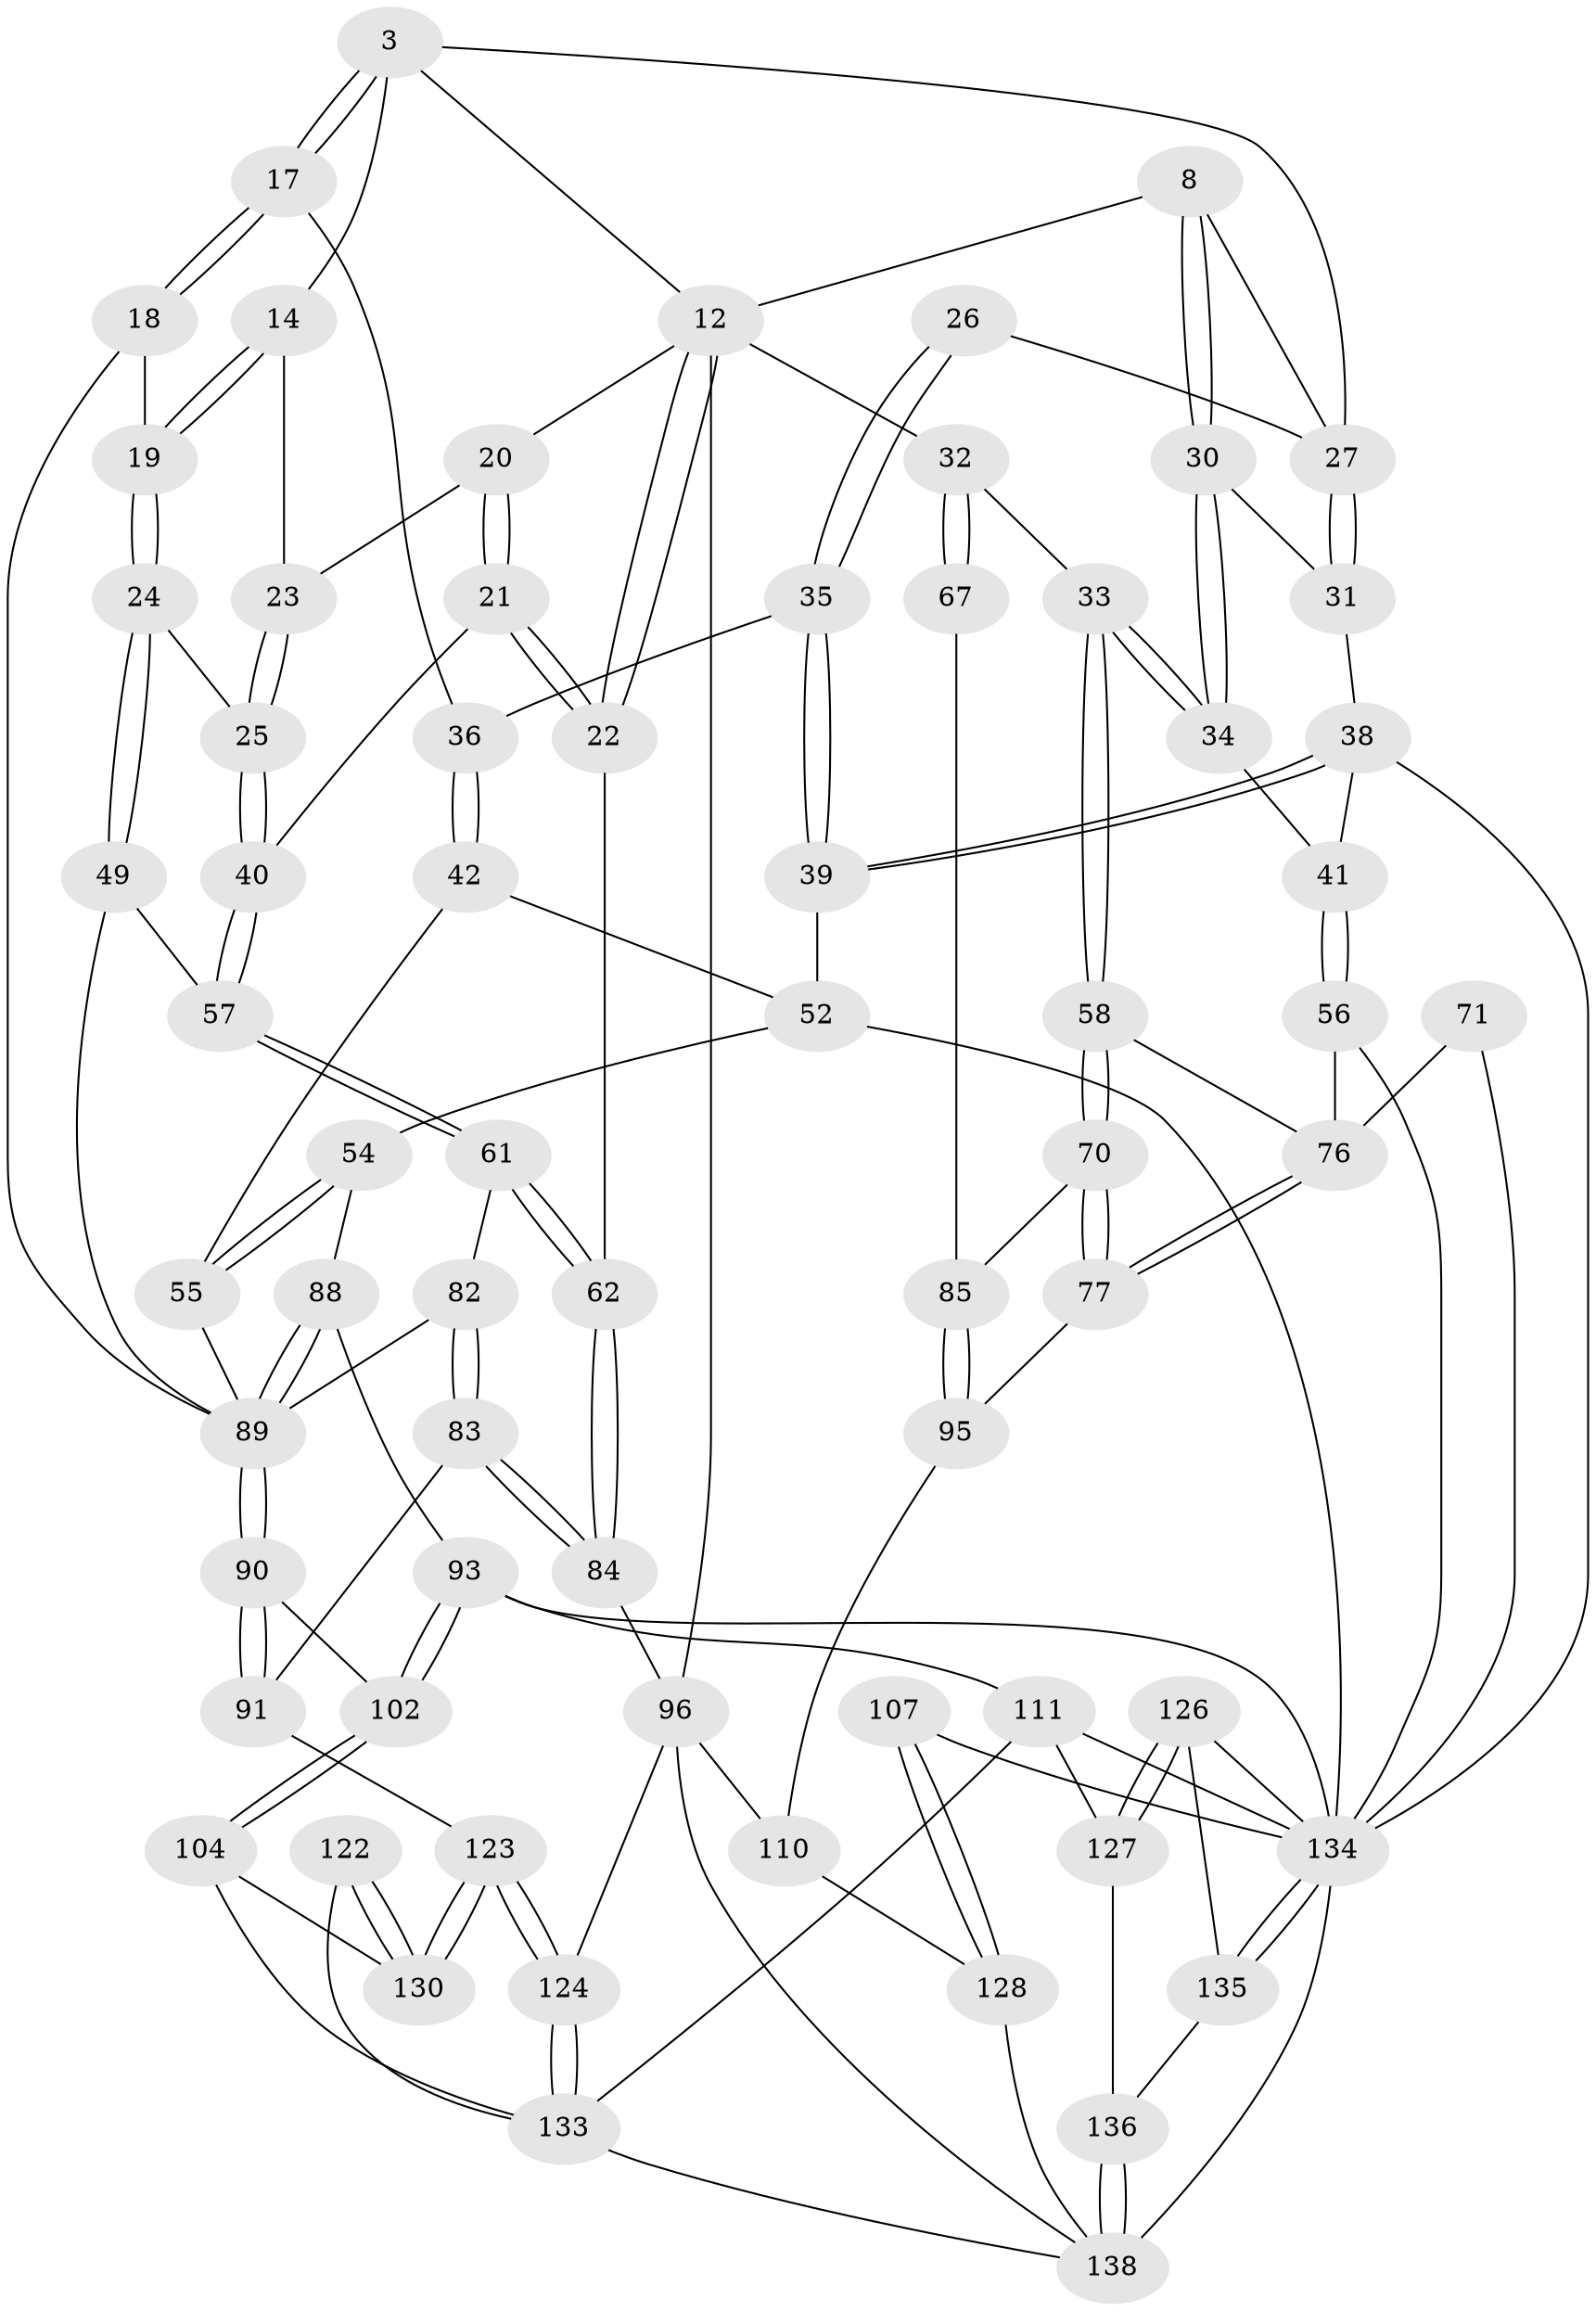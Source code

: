 // original degree distribution, {4: 0.18840579710144928, 5: 0.6014492753623188, 3: 0.021739130434782608, 6: 0.18840579710144928}
// Generated by graph-tools (version 1.1) at 2025/01/03/09/25 05:01:44]
// undirected, 69 vertices, 159 edges
graph export_dot {
graph [start="1"]
  node [color=gray90,style=filled];
  3 [pos="+0.38074775630361674+0",super="+2"];
  8 [pos="+0.7837864315248483+0.0942774842228813"];
  12 [pos="+0+0",super="+11+7"];
  14 [pos="+0.18443209205554648+0.09537679290746133",super="+10"];
  17 [pos="+0.2959107466312201+0.1634452022355015"];
  18 [pos="+0.2622943138465129+0.18588906201957262"];
  19 [pos="+0.2555725629307773+0.1876053971512697"];
  20 [pos="+0.012224901749123603+0.13898248326209975",super="+16"];
  21 [pos="+0+0.19275983506977293"];
  22 [pos="+0+0.19722794988515663"];
  23 [pos="+0.11591576939070622+0.1815455207909809",super="+15"];
  24 [pos="+0.204952311872925+0.22330695592185917"];
  25 [pos="+0.15503457345550026+0.2258646202261474"];
  26 [pos="+0.5172345287925246+0.12069217446827873"];
  27 [pos="+0.61204149812969+0.1253027121338961",super="+9+4"];
  30 [pos="+0.7639673523517684+0.15564035207982435"];
  31 [pos="+0.6504152356462704+0.16956396399575493"];
  32 [pos="+0.8816948610513845+0.3041730720003924",super="+29+28"];
  33 [pos="+0.8722179160067935+0.3068575865137957"];
  34 [pos="+0.8347346747378298+0.2947472649742269"];
  35 [pos="+0.5005900699327078+0.18530702387728257"];
  36 [pos="+0.4022093940281573+0.22848984186503288"];
  38 [pos="+0.601126593680695+0.2678033889163803",super="+37"];
  39 [pos="+0.5233580097034521+0.24312474594302366"];
  40 [pos="+0.10448841918523553+0.2688004710711593"];
  41 [pos="+0.7502270623368167+0.31492179595492603"];
  42 [pos="+0.4078800304925839+0.26803132609679825"];
  49 [pos="+0.22581628573893747+0.35860314370665003"];
  52 [pos="+0.48508677086003843+0.3727805678969275",super="+46"];
  54 [pos="+0.43083085956875833+0.38987849673561825",super="+53"];
  55 [pos="+0.4122483159521186+0.38229952543499623",super="+43"];
  56 [pos="+0.6880298233432279+0.3540497686594154"];
  57 [pos="+0.07932981484460076+0.3802619625252305"];
  58 [pos="+0.853921886891238+0.3937562494857042"];
  61 [pos="+0.07100481037160636+0.3914925395261155"];
  62 [pos="+0+0.349474120071519"];
  67 [pos="+1+0.34496538819653877"];
  70 [pos="+0.8571799120787603+0.4251364915131797"];
  71 [pos="+0.6944503502714756+0.5968678473301307"];
  76 [pos="+0.7637119602948936+0.6053904327821524",super="+59+60"];
  77 [pos="+0.7995703831845011+0.6140498637451064"];
  82 [pos="+0.09201229125549776+0.5067553790334073",super="+75"];
  83 [pos="+0+0.657329739113411"];
  84 [pos="+0+0.6903442589671429"];
  85 [pos="+1+0.5778058266453293",super="+78"];
  88 [pos="+0.25206763031210305+0.5938255482293605",super="+64"];
  89 [pos="+0.24033211507066093+0.6098216778499673",super="+81+66"];
  90 [pos="+0.22031121123523492+0.6900743167352558"];
  91 [pos="+0.15096498604268907+0.716671169614993"];
  93 [pos="+0.39381282915494076+0.627395322849504",super="+92"];
  95 [pos="+1+0.6249707954026517",super="+87+80+86"];
  96 [pos="+1+1",super="+94"];
  102 [pos="+0.2331701391602593+0.6968150191977219"];
  104 [pos="+0.2927956116622069+0.7420900936745061"];
  107 [pos="+0.7794712577953098+0.8374443383878061"];
  110 [pos="+1+0.7542317937892219",super="+105+97"];
  111 [pos="+0.4377849628470088+0.86283448405567",super="+101"];
  122 [pos="+0.30246529253065185+0.9002844531415755"];
  123 [pos="+0.04093514790843235+1",super="+115"];
  124 [pos="+0+1"];
  126 [pos="+0.5785342229244876+0.8595949914187319",super="+117"];
  127 [pos="+0.48561649684844177+0.8910242223856686",super="+118"];
  128 [pos="+0.8813503982241974+0.9001924567457421",super="+120+106"];
  130 [pos="+0.15351616899370615+0.9380879270101277",super="+114+113"];
  133 [pos="+0.29549851721699844+1",super="+121+112+103"];
  134 [pos="+0.7108423595811635+1",super="+108+109"];
  135 [pos="+0.6192254623994783+0.9066585660755679",super="+125"];
  136 [pos="+0.5490682961384953+0.9395176118665747",super="+131"];
  138 [pos="+0.6289282187737436+1",super="+137+132"];
  3 -- 17;
  3 -- 17;
  3 -- 27;
  3 -- 12;
  3 -- 14;
  8 -- 30;
  8 -- 30;
  8 -- 12;
  8 -- 27;
  12 -- 22;
  12 -- 22;
  12 -- 96 [weight=2];
  12 -- 32 [weight=2];
  12 -- 20;
  14 -- 19;
  14 -- 19;
  14 -- 23;
  17 -- 18;
  17 -- 18;
  17 -- 36;
  18 -- 19;
  18 -- 89;
  19 -- 24;
  19 -- 24;
  20 -- 21;
  20 -- 21;
  20 -- 23 [weight=2];
  21 -- 22;
  21 -- 22;
  21 -- 40;
  22 -- 62;
  23 -- 25;
  23 -- 25;
  24 -- 25;
  24 -- 49;
  24 -- 49;
  25 -- 40;
  25 -- 40;
  26 -- 27 [weight=2];
  26 -- 35;
  26 -- 35;
  27 -- 31;
  27 -- 31;
  30 -- 31;
  30 -- 34;
  30 -- 34;
  31 -- 38;
  32 -- 33;
  32 -- 67 [weight=2];
  32 -- 67;
  33 -- 34;
  33 -- 34;
  33 -- 58;
  33 -- 58;
  34 -- 41;
  35 -- 36;
  35 -- 39;
  35 -- 39;
  36 -- 42;
  36 -- 42;
  38 -- 39;
  38 -- 39;
  38 -- 41;
  38 -- 134;
  39 -- 52;
  40 -- 57;
  40 -- 57;
  41 -- 56;
  41 -- 56;
  42 -- 52;
  42 -- 55;
  49 -- 57;
  49 -- 89;
  52 -- 54 [weight=2];
  52 -- 134;
  54 -- 55;
  54 -- 55;
  54 -- 88;
  55 -- 89 [weight=2];
  56 -- 76;
  56 -- 134;
  57 -- 61;
  57 -- 61;
  58 -- 70;
  58 -- 70;
  58 -- 76;
  61 -- 62;
  61 -- 62;
  61 -- 82;
  62 -- 84;
  62 -- 84;
  67 -- 85;
  70 -- 77;
  70 -- 77;
  70 -- 85;
  71 -- 76 [weight=2];
  71 -- 134;
  76 -- 77;
  76 -- 77;
  77 -- 95;
  82 -- 83;
  82 -- 83;
  82 -- 89 [weight=2];
  83 -- 84;
  83 -- 84;
  83 -- 91;
  84 -- 96;
  85 -- 95 [weight=4];
  85 -- 95;
  88 -- 89 [weight=2];
  88 -- 89;
  88 -- 93 [weight=2];
  89 -- 90;
  89 -- 90;
  90 -- 91;
  90 -- 91;
  90 -- 102;
  91 -- 123;
  93 -- 102;
  93 -- 102;
  93 -- 134;
  93 -- 111;
  95 -- 110 [weight=2];
  96 -- 124;
  96 -- 110;
  96 -- 138;
  102 -- 104;
  102 -- 104;
  104 -- 130;
  104 -- 133;
  107 -- 128 [weight=2];
  107 -- 128;
  107 -- 134;
  110 -- 128 [weight=2];
  111 -- 127;
  111 -- 133 [weight=2];
  111 -- 134;
  122 -- 130 [weight=2];
  122 -- 130;
  122 -- 133;
  123 -- 124;
  123 -- 124;
  123 -- 130 [weight=2];
  123 -- 130;
  124 -- 133;
  124 -- 133;
  126 -- 127 [weight=2];
  126 -- 127;
  126 -- 134;
  126 -- 135 [weight=2];
  127 -- 136;
  128 -- 138;
  133 -- 138;
  134 -- 135 [weight=2];
  134 -- 135;
  134 -- 138;
  135 -- 136;
  136 -- 138 [weight=2];
  136 -- 138;
}
